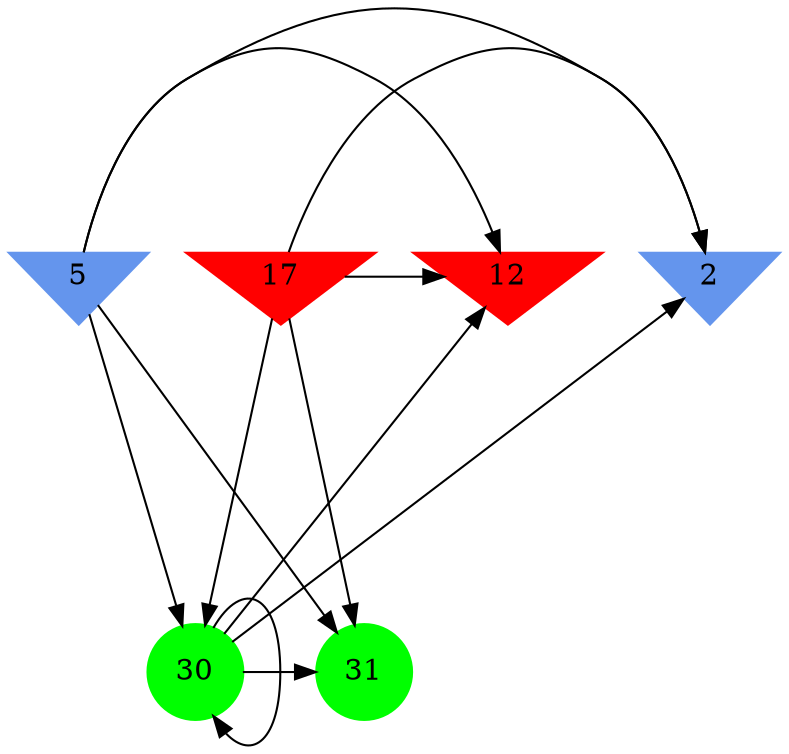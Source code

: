 digraph brain {
	ranksep=2.0;
	2 [shape=invtriangle,style=filled,color=cornflowerblue];
	5 [shape=invtriangle,style=filled,color=cornflowerblue];
	12 [shape=invtriangle,style=filled,color=red];
	17 [shape=invtriangle,style=filled,color=red];
	30 [shape=circle,style=filled,color=green];
	31 [shape=circle,style=filled,color=green];
	17	->	12;
	17	->	31;
	17	->	30;
	17	->	2;
	5	->	12;
	5	->	31;
	5	->	30;
	5	->	2;
	30	->	12;
	30	->	31;
	30	->	30;
	30	->	2;
	{ rank=same; 2; 5; 12; 17; }
	{ rank=same; }
	{ rank=same; 30; 31; }
}
